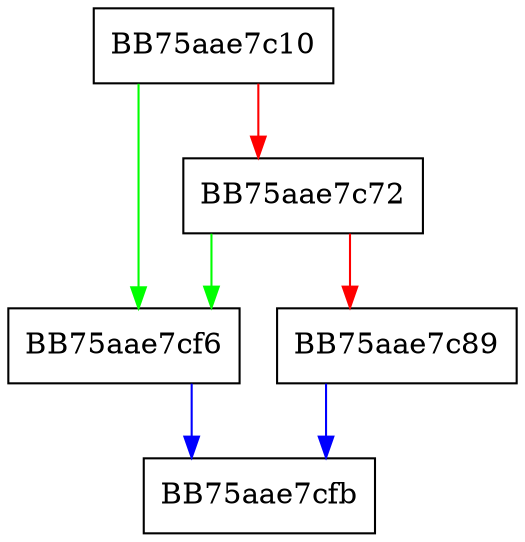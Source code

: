 digraph logskip_init_module {
  node [shape="box"];
  graph [splines=ortho];
  BB75aae7c10 -> BB75aae7cf6 [color="green"];
  BB75aae7c10 -> BB75aae7c72 [color="red"];
  BB75aae7c72 -> BB75aae7cf6 [color="green"];
  BB75aae7c72 -> BB75aae7c89 [color="red"];
  BB75aae7c89 -> BB75aae7cfb [color="blue"];
  BB75aae7cf6 -> BB75aae7cfb [color="blue"];
}